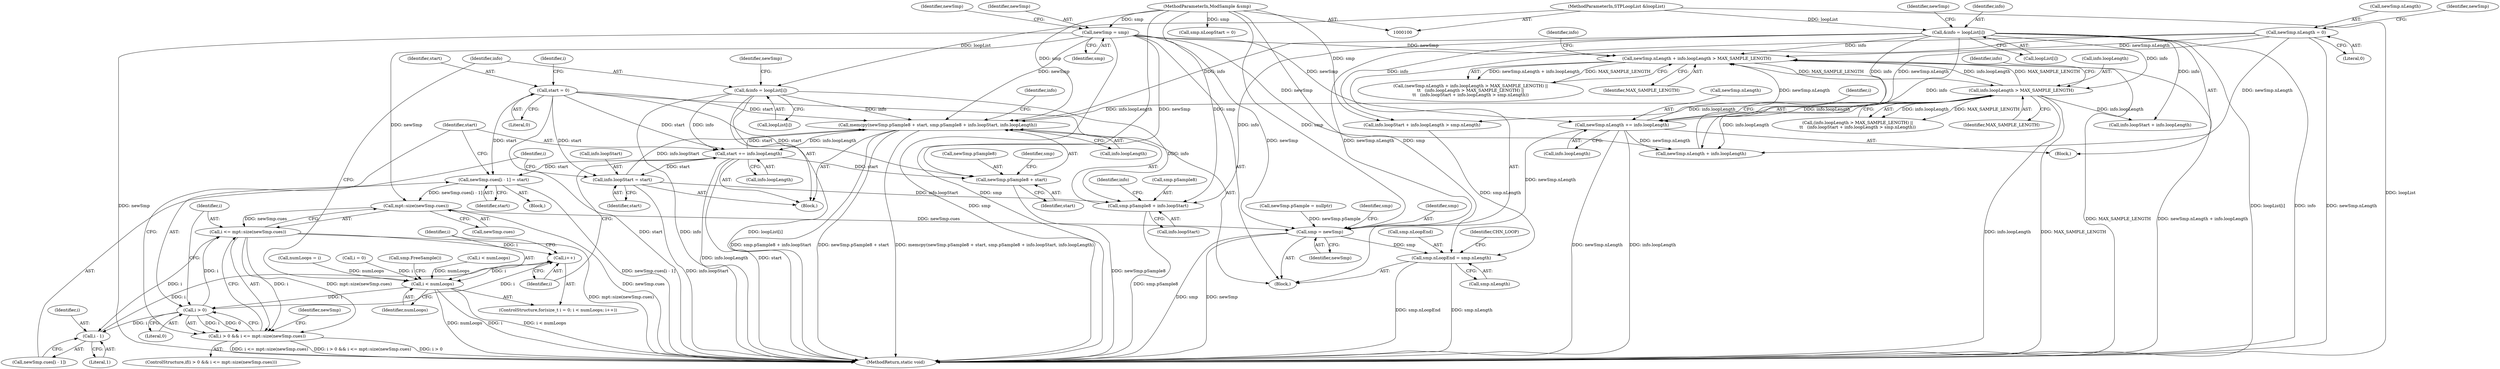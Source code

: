 digraph "1_openmpt_61fc6d3030a4d4283105cb5fb46b27b42fa5575e@API" {
"1000213" [label="(Call,memcpy(newSmp.pSample8 + start, smp.pSample8 + info.loopStart, info.loopLength))"];
"1000113" [label="(Call,newSmp = smp)"];
"1000101" [label="(MethodParameterIn,ModSample &smp)"];
"1000193" [label="(Call,start = 0)"];
"1000255" [label="(Call,start += info.loopLength)"];
"1000208" [label="(Call,&info = loopList[i])"];
"1000102" [label="(MethodParameterIn,STPLoopList &loopList)"];
"1000213" [label="(Call,memcpy(newSmp.pSample8 + start, smp.pSample8 + info.loopStart, info.loopLength))"];
"1000229" [label="(Call,info.loopStart = start)"];
"1000142" [label="(Call,&info = loopList[i])"];
"1000159" [label="(Call,info.loopLength > MAX_SAMPLE_LENGTH)"];
"1000149" [label="(Call,newSmp.nLength + info.loopLength > MAX_SAMPLE_LENGTH)"];
"1000116" [label="(Call,newSmp.nLength = 0)"];
"1000180" [label="(Call,newSmp.nLength += info.loopLength)"];
"1000214" [label="(Call,newSmp.pSample8 + start)"];
"1000219" [label="(Call,smp.pSample8 + info.loopStart)"];
"1000246" [label="(Call,newSmp.cues[i - 1] = start)"];
"1000241" [label="(Call,mpt::size(newSmp.cues))"];
"1000239" [label="(Call,i <= mpt::size(newSmp.cues))"];
"1000204" [label="(Call,i++)"];
"1000201" [label="(Call,i < numLoops)"];
"1000236" [label="(Call,i > 0)"];
"1000235" [label="(Call,i > 0 && i <= mpt::size(newSmp.cues))"];
"1000251" [label="(Call,i - 1)"];
"1000261" [label="(Call,smp = newSmp)"];
"1000269" [label="(Call,smp.nLoopEnd = smp.nLength)"];
"1000195" [label="(Literal,0)"];
"1000204" [label="(Call,i++)"];
"1000113" [label="(Call,newSmp = smp)"];
"1000270" [label="(Call,smp.nLoopEnd)"];
"1000234" [label="(ControlStructure,if(i > 0 && i <= mpt::size(newSmp.cues)))"];
"1000103" [label="(Block,)"];
"1000180" [label="(Call,newSmp.nLength += info.loopLength)"];
"1000251" [label="(Call,i - 1)"];
"1000196" [label="(ControlStructure,for(size_t i = 0; i < numLoops; i++))"];
"1000242" [label="(Call,newSmp.cues)"];
"1000219" [label="(Call,smp.pSample8 + info.loopStart)"];
"1000194" [label="(Identifier,start)"];
"1000116" [label="(Call,newSmp.nLength = 0)"];
"1000215" [label="(Call,newSmp.pSample8)"];
"1000176" [label="(Call,numLoops = i)"];
"1000101" [label="(MethodParameterIn,ModSample &smp)"];
"1000198" [label="(Call,i = 0)"];
"1000263" [label="(Identifier,newSmp)"];
"1000260" [label="(Call,smp.FreeSample())"];
"1000150" [label="(Call,newSmp.nLength + info.loopLength)"];
"1000253" [label="(Literal,1)"];
"1000181" [label="(Call,newSmp.nLength)"];
"1000262" [label="(Identifier,smp)"];
"1000256" [label="(Identifier,start)"];
"1000226" [label="(Call,info.loopLength)"];
"1000152" [label="(Identifier,newSmp)"];
"1000246" [label="(Call,newSmp.cues[i - 1] = start)"];
"1000165" [label="(Call,info.loopStart + info.loopLength)"];
"1000240" [label="(Identifier,i)"];
"1000247" [label="(Call,newSmp.cues[i - 1])"];
"1000121" [label="(Call,newSmp.pSample = nullptr)"];
"1000193" [label="(Call,start = 0)"];
"1000216" [label="(Identifier,newSmp)"];
"1000148" [label="(Call,(newSmp.nLength + info.loopLength > MAX_SAMPLE_LENGTH) ||\n\t\t   (info.loopLength > MAX_SAMPLE_LENGTH) ||\n\t\t   (info.loopStart + info.loopLength > smp.nLength))"];
"1000239" [label="(Call,i <= mpt::size(newSmp.cues))"];
"1000115" [label="(Identifier,smp)"];
"1000220" [label="(Call,smp.pSample8)"];
"1000161" [label="(Identifier,info)"];
"1000269" [label="(Call,smp.nLoopEnd = smp.nLength)"];
"1000227" [label="(Identifier,info)"];
"1000273" [label="(Call,smp.nLength)"];
"1000149" [label="(Call,newSmp.nLength + info.loopLength > MAX_SAMPLE_LENGTH)"];
"1000139" [label="(Identifier,i)"];
"1000163" [label="(Identifier,MAX_SAMPLE_LENGTH)"];
"1000203" [label="(Identifier,numLoops)"];
"1000278" [label="(MethodReturn,static void)"];
"1000206" [label="(Block,)"];
"1000236" [label="(Call,i > 0)"];
"1000230" [label="(Call,info.loopStart)"];
"1000277" [label="(Identifier,CHN_LOOP)"];
"1000233" [label="(Identifier,start)"];
"1000158" [label="(Call,(info.loopLength > MAX_SAMPLE_LENGTH) ||\n\t\t   (info.loopStart + info.loopLength > smp.nLength))"];
"1000218" [label="(Identifier,start)"];
"1000164" [label="(Call,info.loopStart + info.loopLength > smp.nLength)"];
"1000140" [label="(Block,)"];
"1000221" [label="(Identifier,smp)"];
"1000245" [label="(Block,)"];
"1000266" [label="(Identifier,smp)"];
"1000235" [label="(Call,i > 0 && i <= mpt::size(newSmp.cues))"];
"1000238" [label="(Literal,0)"];
"1000118" [label="(Identifier,newSmp)"];
"1000135" [label="(Call,i < numLoops)"];
"1000209" [label="(Identifier,info)"];
"1000261" [label="(Call,smp = newSmp)"];
"1000214" [label="(Call,newSmp.pSample8 + start)"];
"1000249" [label="(Identifier,newSmp)"];
"1000144" [label="(Call,loopList[i])"];
"1000184" [label="(Call,info.loopLength)"];
"1000264" [label="(Call,smp.nLoopStart = 0)"];
"1000120" [label="(Literal,0)"];
"1000117" [label="(Call,newSmp.nLength)"];
"1000229" [label="(Call,info.loopStart = start)"];
"1000143" [label="(Identifier,info)"];
"1000160" [label="(Call,info.loopLength)"];
"1000241" [label="(Call,mpt::size(newSmp.cues))"];
"1000223" [label="(Call,info.loopStart)"];
"1000208" [label="(Call,&info = loopList[i])"];
"1000157" [label="(Identifier,MAX_SAMPLE_LENGTH)"];
"1000255" [label="(Call,start += info.loopLength)"];
"1000114" [label="(Identifier,newSmp)"];
"1000231" [label="(Identifier,info)"];
"1000201" [label="(Call,i < numLoops)"];
"1000202" [label="(Identifier,i)"];
"1000199" [label="(Identifier,i)"];
"1000205" [label="(Identifier,i)"];
"1000102" [label="(MethodParameterIn,STPLoopList &loopList)"];
"1000210" [label="(Call,loopList[i])"];
"1000237" [label="(Identifier,i)"];
"1000159" [label="(Call,info.loopLength > MAX_SAMPLE_LENGTH)"];
"1000142" [label="(Call,&info = loopList[i])"];
"1000213" [label="(Call,memcpy(newSmp.pSample8 + start, smp.pSample8 + info.loopStart, info.loopLength))"];
"1000252" [label="(Identifier,i)"];
"1000123" [label="(Identifier,newSmp)"];
"1000257" [label="(Call,info.loopLength)"];
"1000254" [label="(Identifier,start)"];
"1000167" [label="(Identifier,info)"];
"1000213" -> "1000206"  [label="AST: "];
"1000213" -> "1000226"  [label="CFG: "];
"1000214" -> "1000213"  [label="AST: "];
"1000219" -> "1000213"  [label="AST: "];
"1000226" -> "1000213"  [label="AST: "];
"1000231" -> "1000213"  [label="CFG: "];
"1000213" -> "1000278"  [label="DDG: smp.pSample8 + info.loopStart"];
"1000213" -> "1000278"  [label="DDG: newSmp.pSample8 + start"];
"1000213" -> "1000278"  [label="DDG: memcpy(newSmp.pSample8 + start, smp.pSample8 + info.loopStart, info.loopLength)"];
"1000113" -> "1000213"  [label="DDG: newSmp"];
"1000193" -> "1000213"  [label="DDG: start"];
"1000255" -> "1000213"  [label="DDG: start"];
"1000101" -> "1000213"  [label="DDG: smp"];
"1000208" -> "1000213"  [label="DDG: info"];
"1000229" -> "1000213"  [label="DDG: info.loopStart"];
"1000142" -> "1000213"  [label="DDG: info"];
"1000159" -> "1000213"  [label="DDG: info.loopLength"];
"1000213" -> "1000255"  [label="DDG: info.loopLength"];
"1000113" -> "1000103"  [label="AST: "];
"1000113" -> "1000115"  [label="CFG: "];
"1000114" -> "1000113"  [label="AST: "];
"1000115" -> "1000113"  [label="AST: "];
"1000118" -> "1000113"  [label="CFG: "];
"1000113" -> "1000278"  [label="DDG: newSmp"];
"1000113" -> "1000278"  [label="DDG: smp"];
"1000101" -> "1000113"  [label="DDG: smp"];
"1000113" -> "1000149"  [label="DDG: newSmp"];
"1000113" -> "1000150"  [label="DDG: newSmp"];
"1000113" -> "1000180"  [label="DDG: newSmp"];
"1000113" -> "1000214"  [label="DDG: newSmp"];
"1000113" -> "1000241"  [label="DDG: newSmp"];
"1000113" -> "1000261"  [label="DDG: newSmp"];
"1000101" -> "1000100"  [label="AST: "];
"1000101" -> "1000278"  [label="DDG: smp"];
"1000101" -> "1000164"  [label="DDG: smp"];
"1000101" -> "1000219"  [label="DDG: smp"];
"1000101" -> "1000261"  [label="DDG: smp"];
"1000101" -> "1000264"  [label="DDG: smp"];
"1000101" -> "1000269"  [label="DDG: smp"];
"1000193" -> "1000103"  [label="AST: "];
"1000193" -> "1000195"  [label="CFG: "];
"1000194" -> "1000193"  [label="AST: "];
"1000195" -> "1000193"  [label="AST: "];
"1000199" -> "1000193"  [label="CFG: "];
"1000193" -> "1000278"  [label="DDG: start"];
"1000193" -> "1000214"  [label="DDG: start"];
"1000193" -> "1000229"  [label="DDG: start"];
"1000193" -> "1000246"  [label="DDG: start"];
"1000193" -> "1000255"  [label="DDG: start"];
"1000255" -> "1000206"  [label="AST: "];
"1000255" -> "1000257"  [label="CFG: "];
"1000256" -> "1000255"  [label="AST: "];
"1000257" -> "1000255"  [label="AST: "];
"1000205" -> "1000255"  [label="CFG: "];
"1000255" -> "1000278"  [label="DDG: start"];
"1000255" -> "1000278"  [label="DDG: info.loopLength"];
"1000255" -> "1000214"  [label="DDG: start"];
"1000255" -> "1000229"  [label="DDG: start"];
"1000255" -> "1000246"  [label="DDG: start"];
"1000208" -> "1000255"  [label="DDG: info"];
"1000208" -> "1000206"  [label="AST: "];
"1000208" -> "1000210"  [label="CFG: "];
"1000209" -> "1000208"  [label="AST: "];
"1000210" -> "1000208"  [label="AST: "];
"1000216" -> "1000208"  [label="CFG: "];
"1000208" -> "1000278"  [label="DDG: info"];
"1000208" -> "1000278"  [label="DDG: loopList[i]"];
"1000102" -> "1000208"  [label="DDG: loopList"];
"1000208" -> "1000219"  [label="DDG: info"];
"1000102" -> "1000100"  [label="AST: "];
"1000102" -> "1000278"  [label="DDG: loopList"];
"1000102" -> "1000142"  [label="DDG: loopList"];
"1000229" -> "1000206"  [label="AST: "];
"1000229" -> "1000233"  [label="CFG: "];
"1000230" -> "1000229"  [label="AST: "];
"1000233" -> "1000229"  [label="AST: "];
"1000237" -> "1000229"  [label="CFG: "];
"1000229" -> "1000278"  [label="DDG: info.loopStart"];
"1000229" -> "1000219"  [label="DDG: info.loopStart"];
"1000142" -> "1000140"  [label="AST: "];
"1000142" -> "1000144"  [label="CFG: "];
"1000143" -> "1000142"  [label="AST: "];
"1000144" -> "1000142"  [label="AST: "];
"1000152" -> "1000142"  [label="CFG: "];
"1000142" -> "1000278"  [label="DDG: loopList[i]"];
"1000142" -> "1000278"  [label="DDG: info"];
"1000142" -> "1000149"  [label="DDG: info"];
"1000142" -> "1000150"  [label="DDG: info"];
"1000142" -> "1000159"  [label="DDG: info"];
"1000142" -> "1000164"  [label="DDG: info"];
"1000142" -> "1000165"  [label="DDG: info"];
"1000142" -> "1000180"  [label="DDG: info"];
"1000142" -> "1000219"  [label="DDG: info"];
"1000159" -> "1000158"  [label="AST: "];
"1000159" -> "1000163"  [label="CFG: "];
"1000160" -> "1000159"  [label="AST: "];
"1000163" -> "1000159"  [label="AST: "];
"1000167" -> "1000159"  [label="CFG: "];
"1000158" -> "1000159"  [label="CFG: "];
"1000159" -> "1000278"  [label="DDG: info.loopLength"];
"1000159" -> "1000278"  [label="DDG: MAX_SAMPLE_LENGTH"];
"1000159" -> "1000149"  [label="DDG: info.loopLength"];
"1000159" -> "1000149"  [label="DDG: MAX_SAMPLE_LENGTH"];
"1000159" -> "1000150"  [label="DDG: info.loopLength"];
"1000159" -> "1000158"  [label="DDG: info.loopLength"];
"1000159" -> "1000158"  [label="DDG: MAX_SAMPLE_LENGTH"];
"1000149" -> "1000159"  [label="DDG: MAX_SAMPLE_LENGTH"];
"1000159" -> "1000164"  [label="DDG: info.loopLength"];
"1000159" -> "1000165"  [label="DDG: info.loopLength"];
"1000159" -> "1000180"  [label="DDG: info.loopLength"];
"1000149" -> "1000148"  [label="AST: "];
"1000149" -> "1000157"  [label="CFG: "];
"1000150" -> "1000149"  [label="AST: "];
"1000157" -> "1000149"  [label="AST: "];
"1000161" -> "1000149"  [label="CFG: "];
"1000148" -> "1000149"  [label="CFG: "];
"1000149" -> "1000278"  [label="DDG: MAX_SAMPLE_LENGTH"];
"1000149" -> "1000278"  [label="DDG: newSmp.nLength + info.loopLength"];
"1000149" -> "1000148"  [label="DDG: newSmp.nLength + info.loopLength"];
"1000149" -> "1000148"  [label="DDG: MAX_SAMPLE_LENGTH"];
"1000116" -> "1000149"  [label="DDG: newSmp.nLength"];
"1000180" -> "1000149"  [label="DDG: newSmp.nLength"];
"1000116" -> "1000103"  [label="AST: "];
"1000116" -> "1000120"  [label="CFG: "];
"1000117" -> "1000116"  [label="AST: "];
"1000120" -> "1000116"  [label="AST: "];
"1000123" -> "1000116"  [label="CFG: "];
"1000116" -> "1000278"  [label="DDG: newSmp.nLength"];
"1000116" -> "1000150"  [label="DDG: newSmp.nLength"];
"1000116" -> "1000180"  [label="DDG: newSmp.nLength"];
"1000116" -> "1000261"  [label="DDG: newSmp.nLength"];
"1000180" -> "1000140"  [label="AST: "];
"1000180" -> "1000184"  [label="CFG: "];
"1000181" -> "1000180"  [label="AST: "];
"1000184" -> "1000180"  [label="AST: "];
"1000139" -> "1000180"  [label="CFG: "];
"1000180" -> "1000278"  [label="DDG: newSmp.nLength"];
"1000180" -> "1000278"  [label="DDG: info.loopLength"];
"1000180" -> "1000150"  [label="DDG: newSmp.nLength"];
"1000180" -> "1000261"  [label="DDG: newSmp.nLength"];
"1000214" -> "1000218"  [label="CFG: "];
"1000215" -> "1000214"  [label="AST: "];
"1000218" -> "1000214"  [label="AST: "];
"1000221" -> "1000214"  [label="CFG: "];
"1000214" -> "1000278"  [label="DDG: newSmp.pSample8"];
"1000219" -> "1000223"  [label="CFG: "];
"1000220" -> "1000219"  [label="AST: "];
"1000223" -> "1000219"  [label="AST: "];
"1000227" -> "1000219"  [label="CFG: "];
"1000219" -> "1000278"  [label="DDG: smp.pSample8"];
"1000246" -> "1000245"  [label="AST: "];
"1000246" -> "1000254"  [label="CFG: "];
"1000247" -> "1000246"  [label="AST: "];
"1000254" -> "1000246"  [label="AST: "];
"1000256" -> "1000246"  [label="CFG: "];
"1000246" -> "1000278"  [label="DDG: newSmp.cues[i - 1]"];
"1000246" -> "1000241"  [label="DDG: newSmp.cues[i - 1]"];
"1000241" -> "1000239"  [label="AST: "];
"1000241" -> "1000242"  [label="CFG: "];
"1000242" -> "1000241"  [label="AST: "];
"1000239" -> "1000241"  [label="CFG: "];
"1000241" -> "1000278"  [label="DDG: newSmp.cues"];
"1000241" -> "1000239"  [label="DDG: newSmp.cues"];
"1000241" -> "1000261"  [label="DDG: newSmp.cues"];
"1000239" -> "1000235"  [label="AST: "];
"1000240" -> "1000239"  [label="AST: "];
"1000235" -> "1000239"  [label="CFG: "];
"1000239" -> "1000278"  [label="DDG: mpt::size(newSmp.cues)"];
"1000239" -> "1000204"  [label="DDG: i"];
"1000239" -> "1000235"  [label="DDG: i"];
"1000239" -> "1000235"  [label="DDG: mpt::size(newSmp.cues)"];
"1000236" -> "1000239"  [label="DDG: i"];
"1000239" -> "1000251"  [label="DDG: i"];
"1000204" -> "1000196"  [label="AST: "];
"1000204" -> "1000205"  [label="CFG: "];
"1000205" -> "1000204"  [label="AST: "];
"1000202" -> "1000204"  [label="CFG: "];
"1000204" -> "1000201"  [label="DDG: i"];
"1000236" -> "1000204"  [label="DDG: i"];
"1000251" -> "1000204"  [label="DDG: i"];
"1000201" -> "1000196"  [label="AST: "];
"1000201" -> "1000203"  [label="CFG: "];
"1000202" -> "1000201"  [label="AST: "];
"1000203" -> "1000201"  [label="AST: "];
"1000209" -> "1000201"  [label="CFG: "];
"1000260" -> "1000201"  [label="CFG: "];
"1000201" -> "1000278"  [label="DDG: i < numLoops"];
"1000201" -> "1000278"  [label="DDG: numLoops"];
"1000201" -> "1000278"  [label="DDG: i"];
"1000198" -> "1000201"  [label="DDG: i"];
"1000176" -> "1000201"  [label="DDG: numLoops"];
"1000135" -> "1000201"  [label="DDG: numLoops"];
"1000201" -> "1000236"  [label="DDG: i"];
"1000236" -> "1000235"  [label="AST: "];
"1000236" -> "1000238"  [label="CFG: "];
"1000237" -> "1000236"  [label="AST: "];
"1000238" -> "1000236"  [label="AST: "];
"1000240" -> "1000236"  [label="CFG: "];
"1000235" -> "1000236"  [label="CFG: "];
"1000236" -> "1000235"  [label="DDG: i"];
"1000236" -> "1000235"  [label="DDG: 0"];
"1000236" -> "1000251"  [label="DDG: i"];
"1000235" -> "1000234"  [label="AST: "];
"1000249" -> "1000235"  [label="CFG: "];
"1000256" -> "1000235"  [label="CFG: "];
"1000235" -> "1000278"  [label="DDG: i > 0"];
"1000235" -> "1000278"  [label="DDG: i <= mpt::size(newSmp.cues)"];
"1000235" -> "1000278"  [label="DDG: i > 0 && i <= mpt::size(newSmp.cues)"];
"1000251" -> "1000247"  [label="AST: "];
"1000251" -> "1000253"  [label="CFG: "];
"1000252" -> "1000251"  [label="AST: "];
"1000253" -> "1000251"  [label="AST: "];
"1000247" -> "1000251"  [label="CFG: "];
"1000261" -> "1000103"  [label="AST: "];
"1000261" -> "1000263"  [label="CFG: "];
"1000262" -> "1000261"  [label="AST: "];
"1000263" -> "1000261"  [label="AST: "];
"1000266" -> "1000261"  [label="CFG: "];
"1000261" -> "1000278"  [label="DDG: newSmp"];
"1000261" -> "1000278"  [label="DDG: smp"];
"1000121" -> "1000261"  [label="DDG: newSmp.pSample"];
"1000261" -> "1000269"  [label="DDG: smp"];
"1000269" -> "1000103"  [label="AST: "];
"1000269" -> "1000273"  [label="CFG: "];
"1000270" -> "1000269"  [label="AST: "];
"1000273" -> "1000269"  [label="AST: "];
"1000277" -> "1000269"  [label="CFG: "];
"1000269" -> "1000278"  [label="DDG: smp.nLength"];
"1000269" -> "1000278"  [label="DDG: smp.nLoopEnd"];
"1000164" -> "1000269"  [label="DDG: smp.nLength"];
}
